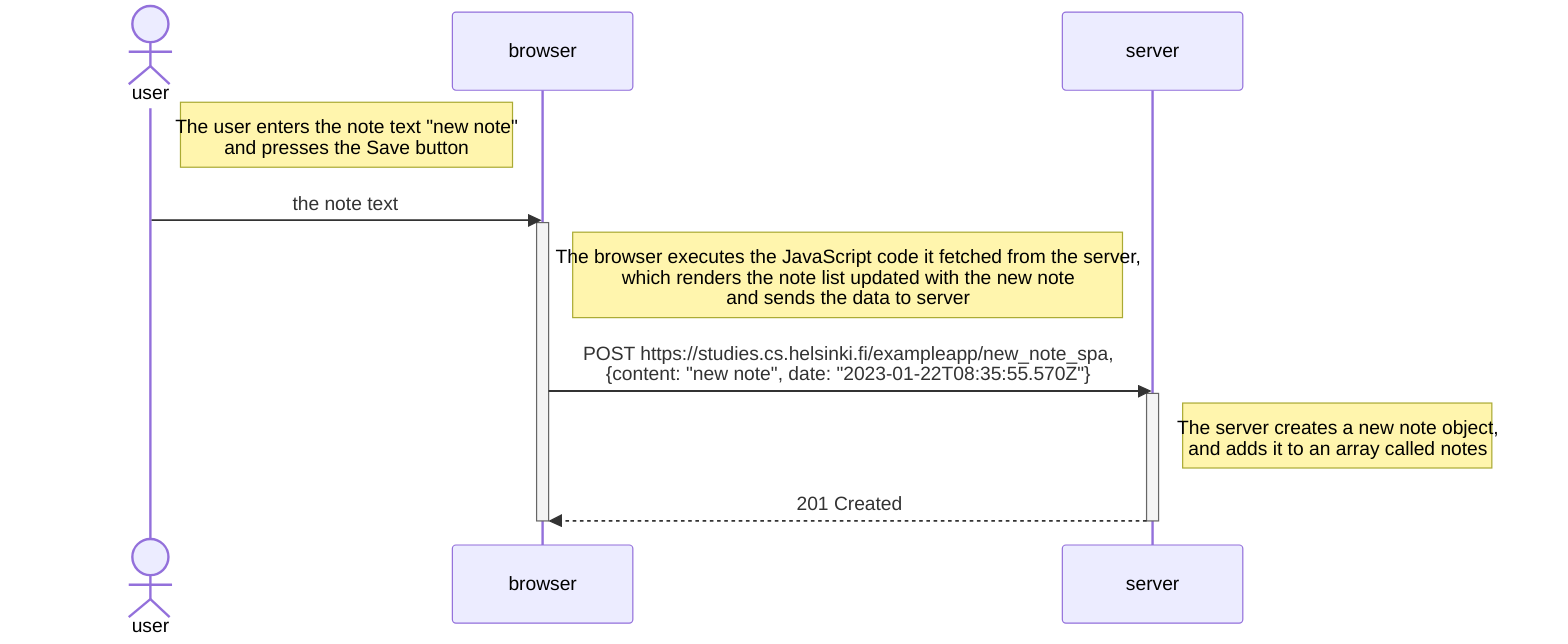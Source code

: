 sequenceDiagram
    actor user
    participant browser
    participant server

    Note right of user: The user enters the note text "new note"<br> and presses the Save button
    user->>browser: the note text
    activate browser

     Note right of browser: The browser executes the JavaScript code it fetched from the server, <br>which renders the note list updated with the new note <br> and sends the data to server
    browser->>server: POST https://studies.cs.helsinki.fi/exampleapp/new_note_spa, <br>{content: "new note", date: "2023-01-22T08:35:55.570Z"}
    activate server
    Note right of server: The server creates a new note object, <br>and adds it to an array called notes
    server-->>browser: 201 Created
    deactivate server

    deactivate browser